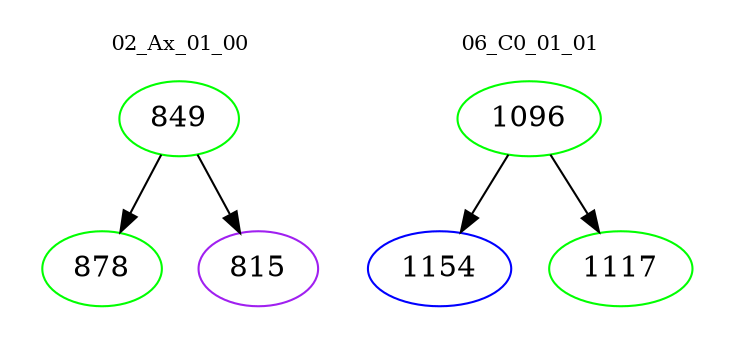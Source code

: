 digraph{
subgraph cluster_0 {
color = white
label = "02_Ax_01_00";
fontsize=10;
T0_849 [label="849", color="green"]
T0_849 -> T0_878 [color="black"]
T0_878 [label="878", color="green"]
T0_849 -> T0_815 [color="black"]
T0_815 [label="815", color="purple"]
}
subgraph cluster_1 {
color = white
label = "06_C0_01_01";
fontsize=10;
T1_1096 [label="1096", color="green"]
T1_1096 -> T1_1154 [color="black"]
T1_1154 [label="1154", color="blue"]
T1_1096 -> T1_1117 [color="black"]
T1_1117 [label="1117", color="green"]
}
}
